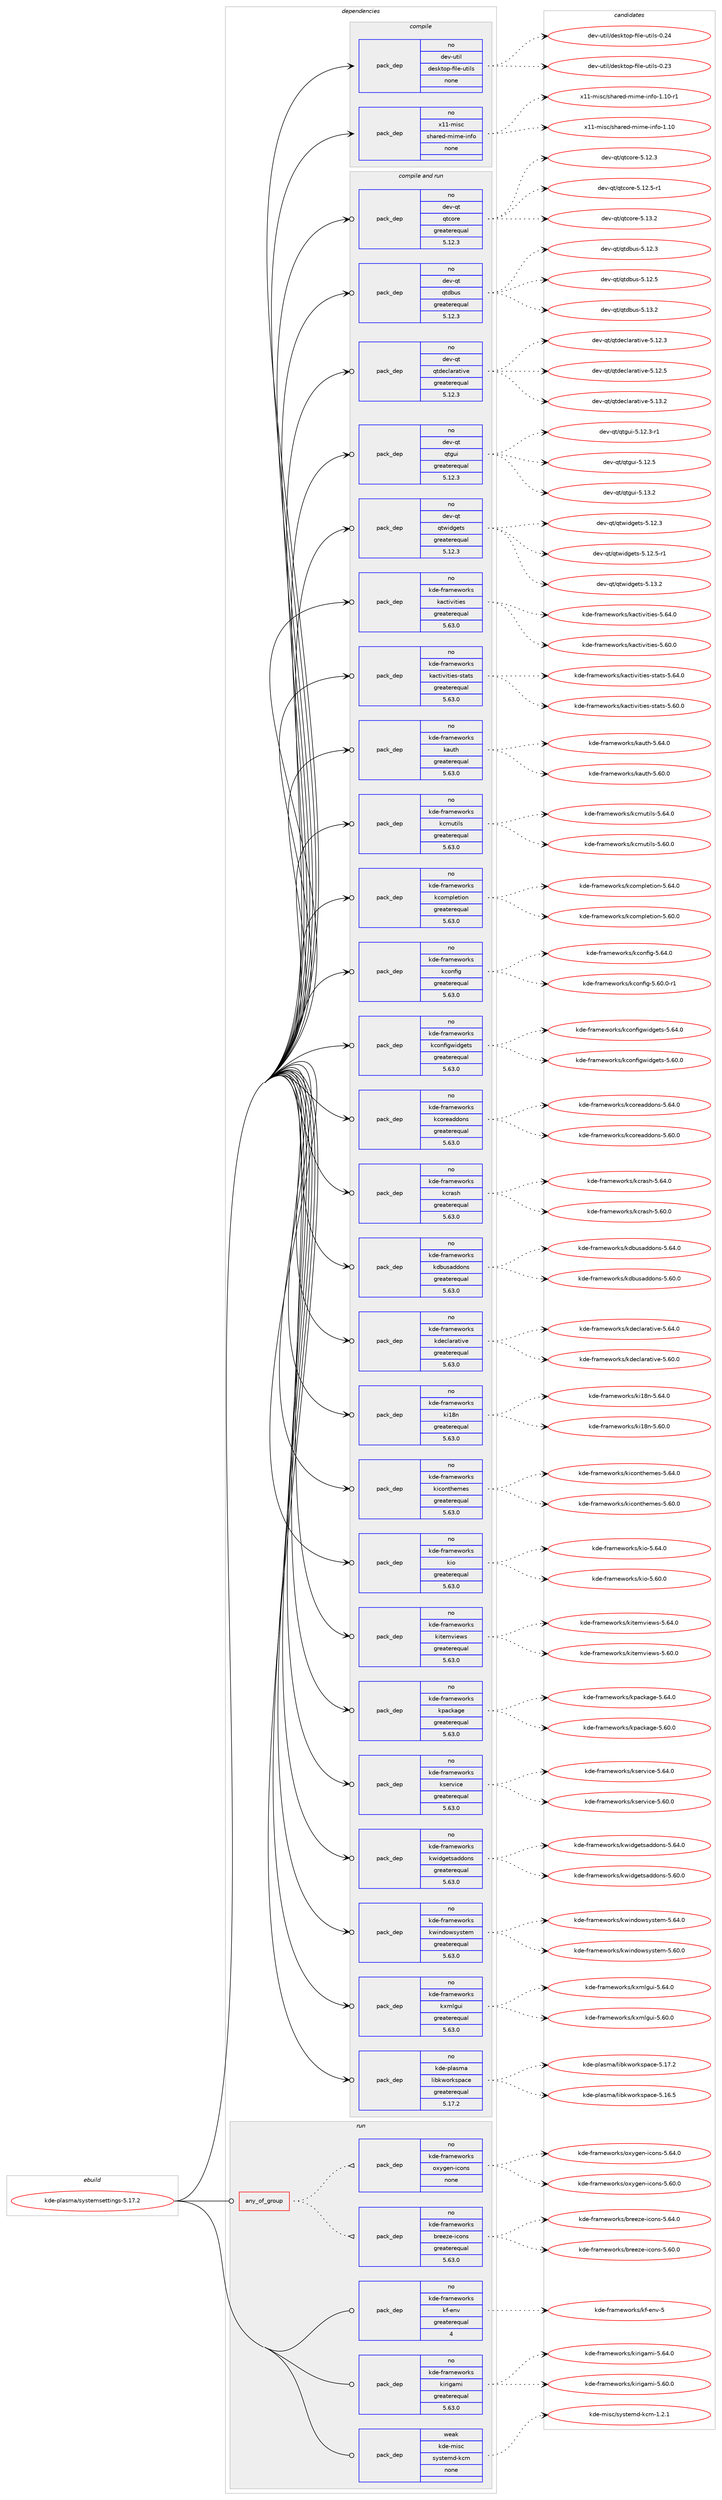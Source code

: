 digraph prolog {

# *************
# Graph options
# *************

newrank=true;
concentrate=true;
compound=true;
graph [rankdir=LR,fontname=Helvetica,fontsize=10,ranksep=1.5];#, ranksep=2.5, nodesep=0.2];
edge  [arrowhead=vee];
node  [fontname=Helvetica,fontsize=10];

# **********
# The ebuild
# **********

subgraph cluster_leftcol {
color=gray;
label=<<i>ebuild</i>>;
id [label="kde-plasma/systemsettings-5.17.2", color=red, width=4, href="../kde-plasma/systemsettings-5.17.2.svg"];
}

# ****************
# The dependencies
# ****************

subgraph cluster_midcol {
color=gray;
label=<<i>dependencies</i>>;
subgraph cluster_compile {
fillcolor="#eeeeee";
style=filled;
label=<<i>compile</i>>;
subgraph pack568694 {
dependency769652 [label=<<TABLE BORDER="0" CELLBORDER="1" CELLSPACING="0" CELLPADDING="4" WIDTH="220"><TR><TD ROWSPAN="6" CELLPADDING="30">pack_dep</TD></TR><TR><TD WIDTH="110">no</TD></TR><TR><TD>dev-util</TD></TR><TR><TD>desktop-file-utils</TD></TR><TR><TD>none</TD></TR><TR><TD></TD></TR></TABLE>>, shape=none, color=blue];
}
id:e -> dependency769652:w [weight=20,style="solid",arrowhead="vee"];
subgraph pack568695 {
dependency769653 [label=<<TABLE BORDER="0" CELLBORDER="1" CELLSPACING="0" CELLPADDING="4" WIDTH="220"><TR><TD ROWSPAN="6" CELLPADDING="30">pack_dep</TD></TR><TR><TD WIDTH="110">no</TD></TR><TR><TD>x11-misc</TD></TR><TR><TD>shared-mime-info</TD></TR><TR><TD>none</TD></TR><TR><TD></TD></TR></TABLE>>, shape=none, color=blue];
}
id:e -> dependency769653:w [weight=20,style="solid",arrowhead="vee"];
}
subgraph cluster_compileandrun {
fillcolor="#eeeeee";
style=filled;
label=<<i>compile and run</i>>;
subgraph pack568696 {
dependency769654 [label=<<TABLE BORDER="0" CELLBORDER="1" CELLSPACING="0" CELLPADDING="4" WIDTH="220"><TR><TD ROWSPAN="6" CELLPADDING="30">pack_dep</TD></TR><TR><TD WIDTH="110">no</TD></TR><TR><TD>dev-qt</TD></TR><TR><TD>qtcore</TD></TR><TR><TD>greaterequal</TD></TR><TR><TD>5.12.3</TD></TR></TABLE>>, shape=none, color=blue];
}
id:e -> dependency769654:w [weight=20,style="solid",arrowhead="odotvee"];
subgraph pack568697 {
dependency769655 [label=<<TABLE BORDER="0" CELLBORDER="1" CELLSPACING="0" CELLPADDING="4" WIDTH="220"><TR><TD ROWSPAN="6" CELLPADDING="30">pack_dep</TD></TR><TR><TD WIDTH="110">no</TD></TR><TR><TD>dev-qt</TD></TR><TR><TD>qtdbus</TD></TR><TR><TD>greaterequal</TD></TR><TR><TD>5.12.3</TD></TR></TABLE>>, shape=none, color=blue];
}
id:e -> dependency769655:w [weight=20,style="solid",arrowhead="odotvee"];
subgraph pack568698 {
dependency769656 [label=<<TABLE BORDER="0" CELLBORDER="1" CELLSPACING="0" CELLPADDING="4" WIDTH="220"><TR><TD ROWSPAN="6" CELLPADDING="30">pack_dep</TD></TR><TR><TD WIDTH="110">no</TD></TR><TR><TD>dev-qt</TD></TR><TR><TD>qtdeclarative</TD></TR><TR><TD>greaterequal</TD></TR><TR><TD>5.12.3</TD></TR></TABLE>>, shape=none, color=blue];
}
id:e -> dependency769656:w [weight=20,style="solid",arrowhead="odotvee"];
subgraph pack568699 {
dependency769657 [label=<<TABLE BORDER="0" CELLBORDER="1" CELLSPACING="0" CELLPADDING="4" WIDTH="220"><TR><TD ROWSPAN="6" CELLPADDING="30">pack_dep</TD></TR><TR><TD WIDTH="110">no</TD></TR><TR><TD>dev-qt</TD></TR><TR><TD>qtgui</TD></TR><TR><TD>greaterequal</TD></TR><TR><TD>5.12.3</TD></TR></TABLE>>, shape=none, color=blue];
}
id:e -> dependency769657:w [weight=20,style="solid",arrowhead="odotvee"];
subgraph pack568700 {
dependency769658 [label=<<TABLE BORDER="0" CELLBORDER="1" CELLSPACING="0" CELLPADDING="4" WIDTH="220"><TR><TD ROWSPAN="6" CELLPADDING="30">pack_dep</TD></TR><TR><TD WIDTH="110">no</TD></TR><TR><TD>dev-qt</TD></TR><TR><TD>qtwidgets</TD></TR><TR><TD>greaterequal</TD></TR><TR><TD>5.12.3</TD></TR></TABLE>>, shape=none, color=blue];
}
id:e -> dependency769658:w [weight=20,style="solid",arrowhead="odotvee"];
subgraph pack568701 {
dependency769659 [label=<<TABLE BORDER="0" CELLBORDER="1" CELLSPACING="0" CELLPADDING="4" WIDTH="220"><TR><TD ROWSPAN="6" CELLPADDING="30">pack_dep</TD></TR><TR><TD WIDTH="110">no</TD></TR><TR><TD>kde-frameworks</TD></TR><TR><TD>kactivities</TD></TR><TR><TD>greaterequal</TD></TR><TR><TD>5.63.0</TD></TR></TABLE>>, shape=none, color=blue];
}
id:e -> dependency769659:w [weight=20,style="solid",arrowhead="odotvee"];
subgraph pack568702 {
dependency769660 [label=<<TABLE BORDER="0" CELLBORDER="1" CELLSPACING="0" CELLPADDING="4" WIDTH="220"><TR><TD ROWSPAN="6" CELLPADDING="30">pack_dep</TD></TR><TR><TD WIDTH="110">no</TD></TR><TR><TD>kde-frameworks</TD></TR><TR><TD>kactivities-stats</TD></TR><TR><TD>greaterequal</TD></TR><TR><TD>5.63.0</TD></TR></TABLE>>, shape=none, color=blue];
}
id:e -> dependency769660:w [weight=20,style="solid",arrowhead="odotvee"];
subgraph pack568703 {
dependency769661 [label=<<TABLE BORDER="0" CELLBORDER="1" CELLSPACING="0" CELLPADDING="4" WIDTH="220"><TR><TD ROWSPAN="6" CELLPADDING="30">pack_dep</TD></TR><TR><TD WIDTH="110">no</TD></TR><TR><TD>kde-frameworks</TD></TR><TR><TD>kauth</TD></TR><TR><TD>greaterequal</TD></TR><TR><TD>5.63.0</TD></TR></TABLE>>, shape=none, color=blue];
}
id:e -> dependency769661:w [weight=20,style="solid",arrowhead="odotvee"];
subgraph pack568704 {
dependency769662 [label=<<TABLE BORDER="0" CELLBORDER="1" CELLSPACING="0" CELLPADDING="4" WIDTH="220"><TR><TD ROWSPAN="6" CELLPADDING="30">pack_dep</TD></TR><TR><TD WIDTH="110">no</TD></TR><TR><TD>kde-frameworks</TD></TR><TR><TD>kcmutils</TD></TR><TR><TD>greaterequal</TD></TR><TR><TD>5.63.0</TD></TR></TABLE>>, shape=none, color=blue];
}
id:e -> dependency769662:w [weight=20,style="solid",arrowhead="odotvee"];
subgraph pack568705 {
dependency769663 [label=<<TABLE BORDER="0" CELLBORDER="1" CELLSPACING="0" CELLPADDING="4" WIDTH="220"><TR><TD ROWSPAN="6" CELLPADDING="30">pack_dep</TD></TR><TR><TD WIDTH="110">no</TD></TR><TR><TD>kde-frameworks</TD></TR><TR><TD>kcompletion</TD></TR><TR><TD>greaterequal</TD></TR><TR><TD>5.63.0</TD></TR></TABLE>>, shape=none, color=blue];
}
id:e -> dependency769663:w [weight=20,style="solid",arrowhead="odotvee"];
subgraph pack568706 {
dependency769664 [label=<<TABLE BORDER="0" CELLBORDER="1" CELLSPACING="0" CELLPADDING="4" WIDTH="220"><TR><TD ROWSPAN="6" CELLPADDING="30">pack_dep</TD></TR><TR><TD WIDTH="110">no</TD></TR><TR><TD>kde-frameworks</TD></TR><TR><TD>kconfig</TD></TR><TR><TD>greaterequal</TD></TR><TR><TD>5.63.0</TD></TR></TABLE>>, shape=none, color=blue];
}
id:e -> dependency769664:w [weight=20,style="solid",arrowhead="odotvee"];
subgraph pack568707 {
dependency769665 [label=<<TABLE BORDER="0" CELLBORDER="1" CELLSPACING="0" CELLPADDING="4" WIDTH="220"><TR><TD ROWSPAN="6" CELLPADDING="30">pack_dep</TD></TR><TR><TD WIDTH="110">no</TD></TR><TR><TD>kde-frameworks</TD></TR><TR><TD>kconfigwidgets</TD></TR><TR><TD>greaterequal</TD></TR><TR><TD>5.63.0</TD></TR></TABLE>>, shape=none, color=blue];
}
id:e -> dependency769665:w [weight=20,style="solid",arrowhead="odotvee"];
subgraph pack568708 {
dependency769666 [label=<<TABLE BORDER="0" CELLBORDER="1" CELLSPACING="0" CELLPADDING="4" WIDTH="220"><TR><TD ROWSPAN="6" CELLPADDING="30">pack_dep</TD></TR><TR><TD WIDTH="110">no</TD></TR><TR><TD>kde-frameworks</TD></TR><TR><TD>kcoreaddons</TD></TR><TR><TD>greaterequal</TD></TR><TR><TD>5.63.0</TD></TR></TABLE>>, shape=none, color=blue];
}
id:e -> dependency769666:w [weight=20,style="solid",arrowhead="odotvee"];
subgraph pack568709 {
dependency769667 [label=<<TABLE BORDER="0" CELLBORDER="1" CELLSPACING="0" CELLPADDING="4" WIDTH="220"><TR><TD ROWSPAN="6" CELLPADDING="30">pack_dep</TD></TR><TR><TD WIDTH="110">no</TD></TR><TR><TD>kde-frameworks</TD></TR><TR><TD>kcrash</TD></TR><TR><TD>greaterequal</TD></TR><TR><TD>5.63.0</TD></TR></TABLE>>, shape=none, color=blue];
}
id:e -> dependency769667:w [weight=20,style="solid",arrowhead="odotvee"];
subgraph pack568710 {
dependency769668 [label=<<TABLE BORDER="0" CELLBORDER="1" CELLSPACING="0" CELLPADDING="4" WIDTH="220"><TR><TD ROWSPAN="6" CELLPADDING="30">pack_dep</TD></TR><TR><TD WIDTH="110">no</TD></TR><TR><TD>kde-frameworks</TD></TR><TR><TD>kdbusaddons</TD></TR><TR><TD>greaterequal</TD></TR><TR><TD>5.63.0</TD></TR></TABLE>>, shape=none, color=blue];
}
id:e -> dependency769668:w [weight=20,style="solid",arrowhead="odotvee"];
subgraph pack568711 {
dependency769669 [label=<<TABLE BORDER="0" CELLBORDER="1" CELLSPACING="0" CELLPADDING="4" WIDTH="220"><TR><TD ROWSPAN="6" CELLPADDING="30">pack_dep</TD></TR><TR><TD WIDTH="110">no</TD></TR><TR><TD>kde-frameworks</TD></TR><TR><TD>kdeclarative</TD></TR><TR><TD>greaterequal</TD></TR><TR><TD>5.63.0</TD></TR></TABLE>>, shape=none, color=blue];
}
id:e -> dependency769669:w [weight=20,style="solid",arrowhead="odotvee"];
subgraph pack568712 {
dependency769670 [label=<<TABLE BORDER="0" CELLBORDER="1" CELLSPACING="0" CELLPADDING="4" WIDTH="220"><TR><TD ROWSPAN="6" CELLPADDING="30">pack_dep</TD></TR><TR><TD WIDTH="110">no</TD></TR><TR><TD>kde-frameworks</TD></TR><TR><TD>ki18n</TD></TR><TR><TD>greaterequal</TD></TR><TR><TD>5.63.0</TD></TR></TABLE>>, shape=none, color=blue];
}
id:e -> dependency769670:w [weight=20,style="solid",arrowhead="odotvee"];
subgraph pack568713 {
dependency769671 [label=<<TABLE BORDER="0" CELLBORDER="1" CELLSPACING="0" CELLPADDING="4" WIDTH="220"><TR><TD ROWSPAN="6" CELLPADDING="30">pack_dep</TD></TR><TR><TD WIDTH="110">no</TD></TR><TR><TD>kde-frameworks</TD></TR><TR><TD>kiconthemes</TD></TR><TR><TD>greaterequal</TD></TR><TR><TD>5.63.0</TD></TR></TABLE>>, shape=none, color=blue];
}
id:e -> dependency769671:w [weight=20,style="solid",arrowhead="odotvee"];
subgraph pack568714 {
dependency769672 [label=<<TABLE BORDER="0" CELLBORDER="1" CELLSPACING="0" CELLPADDING="4" WIDTH="220"><TR><TD ROWSPAN="6" CELLPADDING="30">pack_dep</TD></TR><TR><TD WIDTH="110">no</TD></TR><TR><TD>kde-frameworks</TD></TR><TR><TD>kio</TD></TR><TR><TD>greaterequal</TD></TR><TR><TD>5.63.0</TD></TR></TABLE>>, shape=none, color=blue];
}
id:e -> dependency769672:w [weight=20,style="solid",arrowhead="odotvee"];
subgraph pack568715 {
dependency769673 [label=<<TABLE BORDER="0" CELLBORDER="1" CELLSPACING="0" CELLPADDING="4" WIDTH="220"><TR><TD ROWSPAN="6" CELLPADDING="30">pack_dep</TD></TR><TR><TD WIDTH="110">no</TD></TR><TR><TD>kde-frameworks</TD></TR><TR><TD>kitemviews</TD></TR><TR><TD>greaterequal</TD></TR><TR><TD>5.63.0</TD></TR></TABLE>>, shape=none, color=blue];
}
id:e -> dependency769673:w [weight=20,style="solid",arrowhead="odotvee"];
subgraph pack568716 {
dependency769674 [label=<<TABLE BORDER="0" CELLBORDER="1" CELLSPACING="0" CELLPADDING="4" WIDTH="220"><TR><TD ROWSPAN="6" CELLPADDING="30">pack_dep</TD></TR><TR><TD WIDTH="110">no</TD></TR><TR><TD>kde-frameworks</TD></TR><TR><TD>kpackage</TD></TR><TR><TD>greaterequal</TD></TR><TR><TD>5.63.0</TD></TR></TABLE>>, shape=none, color=blue];
}
id:e -> dependency769674:w [weight=20,style="solid",arrowhead="odotvee"];
subgraph pack568717 {
dependency769675 [label=<<TABLE BORDER="0" CELLBORDER="1" CELLSPACING="0" CELLPADDING="4" WIDTH="220"><TR><TD ROWSPAN="6" CELLPADDING="30">pack_dep</TD></TR><TR><TD WIDTH="110">no</TD></TR><TR><TD>kde-frameworks</TD></TR><TR><TD>kservice</TD></TR><TR><TD>greaterequal</TD></TR><TR><TD>5.63.0</TD></TR></TABLE>>, shape=none, color=blue];
}
id:e -> dependency769675:w [weight=20,style="solid",arrowhead="odotvee"];
subgraph pack568718 {
dependency769676 [label=<<TABLE BORDER="0" CELLBORDER="1" CELLSPACING="0" CELLPADDING="4" WIDTH="220"><TR><TD ROWSPAN="6" CELLPADDING="30">pack_dep</TD></TR><TR><TD WIDTH="110">no</TD></TR><TR><TD>kde-frameworks</TD></TR><TR><TD>kwidgetsaddons</TD></TR><TR><TD>greaterequal</TD></TR><TR><TD>5.63.0</TD></TR></TABLE>>, shape=none, color=blue];
}
id:e -> dependency769676:w [weight=20,style="solid",arrowhead="odotvee"];
subgraph pack568719 {
dependency769677 [label=<<TABLE BORDER="0" CELLBORDER="1" CELLSPACING="0" CELLPADDING="4" WIDTH="220"><TR><TD ROWSPAN="6" CELLPADDING="30">pack_dep</TD></TR><TR><TD WIDTH="110">no</TD></TR><TR><TD>kde-frameworks</TD></TR><TR><TD>kwindowsystem</TD></TR><TR><TD>greaterequal</TD></TR><TR><TD>5.63.0</TD></TR></TABLE>>, shape=none, color=blue];
}
id:e -> dependency769677:w [weight=20,style="solid",arrowhead="odotvee"];
subgraph pack568720 {
dependency769678 [label=<<TABLE BORDER="0" CELLBORDER="1" CELLSPACING="0" CELLPADDING="4" WIDTH="220"><TR><TD ROWSPAN="6" CELLPADDING="30">pack_dep</TD></TR><TR><TD WIDTH="110">no</TD></TR><TR><TD>kde-frameworks</TD></TR><TR><TD>kxmlgui</TD></TR><TR><TD>greaterequal</TD></TR><TR><TD>5.63.0</TD></TR></TABLE>>, shape=none, color=blue];
}
id:e -> dependency769678:w [weight=20,style="solid",arrowhead="odotvee"];
subgraph pack568721 {
dependency769679 [label=<<TABLE BORDER="0" CELLBORDER="1" CELLSPACING="0" CELLPADDING="4" WIDTH="220"><TR><TD ROWSPAN="6" CELLPADDING="30">pack_dep</TD></TR><TR><TD WIDTH="110">no</TD></TR><TR><TD>kde-plasma</TD></TR><TR><TD>libkworkspace</TD></TR><TR><TD>greaterequal</TD></TR><TR><TD>5.17.2</TD></TR></TABLE>>, shape=none, color=blue];
}
id:e -> dependency769679:w [weight=20,style="solid",arrowhead="odotvee"];
}
subgraph cluster_run {
fillcolor="#eeeeee";
style=filled;
label=<<i>run</i>>;
subgraph any12901 {
dependency769680 [label=<<TABLE BORDER="0" CELLBORDER="1" CELLSPACING="0" CELLPADDING="4"><TR><TD CELLPADDING="10">any_of_group</TD></TR></TABLE>>, shape=none, color=red];subgraph pack568722 {
dependency769681 [label=<<TABLE BORDER="0" CELLBORDER="1" CELLSPACING="0" CELLPADDING="4" WIDTH="220"><TR><TD ROWSPAN="6" CELLPADDING="30">pack_dep</TD></TR><TR><TD WIDTH="110">no</TD></TR><TR><TD>kde-frameworks</TD></TR><TR><TD>breeze-icons</TD></TR><TR><TD>greaterequal</TD></TR><TR><TD>5.63.0</TD></TR></TABLE>>, shape=none, color=blue];
}
dependency769680:e -> dependency769681:w [weight=20,style="dotted",arrowhead="oinv"];
subgraph pack568723 {
dependency769682 [label=<<TABLE BORDER="0" CELLBORDER="1" CELLSPACING="0" CELLPADDING="4" WIDTH="220"><TR><TD ROWSPAN="6" CELLPADDING="30">pack_dep</TD></TR><TR><TD WIDTH="110">no</TD></TR><TR><TD>kde-frameworks</TD></TR><TR><TD>oxygen-icons</TD></TR><TR><TD>none</TD></TR><TR><TD></TD></TR></TABLE>>, shape=none, color=blue];
}
dependency769680:e -> dependency769682:w [weight=20,style="dotted",arrowhead="oinv"];
}
id:e -> dependency769680:w [weight=20,style="solid",arrowhead="odot"];
subgraph pack568724 {
dependency769683 [label=<<TABLE BORDER="0" CELLBORDER="1" CELLSPACING="0" CELLPADDING="4" WIDTH="220"><TR><TD ROWSPAN="6" CELLPADDING="30">pack_dep</TD></TR><TR><TD WIDTH="110">no</TD></TR><TR><TD>kde-frameworks</TD></TR><TR><TD>kf-env</TD></TR><TR><TD>greaterequal</TD></TR><TR><TD>4</TD></TR></TABLE>>, shape=none, color=blue];
}
id:e -> dependency769683:w [weight=20,style="solid",arrowhead="odot"];
subgraph pack568725 {
dependency769684 [label=<<TABLE BORDER="0" CELLBORDER="1" CELLSPACING="0" CELLPADDING="4" WIDTH="220"><TR><TD ROWSPAN="6" CELLPADDING="30">pack_dep</TD></TR><TR><TD WIDTH="110">no</TD></TR><TR><TD>kde-frameworks</TD></TR><TR><TD>kirigami</TD></TR><TR><TD>greaterequal</TD></TR><TR><TD>5.63.0</TD></TR></TABLE>>, shape=none, color=blue];
}
id:e -> dependency769684:w [weight=20,style="solid",arrowhead="odot"];
subgraph pack568726 {
dependency769685 [label=<<TABLE BORDER="0" CELLBORDER="1" CELLSPACING="0" CELLPADDING="4" WIDTH="220"><TR><TD ROWSPAN="6" CELLPADDING="30">pack_dep</TD></TR><TR><TD WIDTH="110">weak</TD></TR><TR><TD>kde-misc</TD></TR><TR><TD>systemd-kcm</TD></TR><TR><TD>none</TD></TR><TR><TD></TD></TR></TABLE>>, shape=none, color=blue];
}
id:e -> dependency769685:w [weight=20,style="solid",arrowhead="odot"];
}
}

# **************
# The candidates
# **************

subgraph cluster_choices {
rank=same;
color=gray;
label=<<i>candidates</i>>;

subgraph choice568694 {
color=black;
nodesep=1;
choice100101118451171161051084710010111510711611111245102105108101451171161051081154548465051 [label="dev-util/desktop-file-utils-0.23", color=red, width=4,href="../dev-util/desktop-file-utils-0.23.svg"];
choice100101118451171161051084710010111510711611111245102105108101451171161051081154548465052 [label="dev-util/desktop-file-utils-0.24", color=red, width=4,href="../dev-util/desktop-file-utils-0.24.svg"];
dependency769652:e -> choice100101118451171161051084710010111510711611111245102105108101451171161051081154548465051:w [style=dotted,weight="100"];
dependency769652:e -> choice100101118451171161051084710010111510711611111245102105108101451171161051081154548465052:w [style=dotted,weight="100"];
}
subgraph choice568695 {
color=black;
nodesep=1;
choice12049494510910511599471151049711410110045109105109101451051101021114549464948 [label="x11-misc/shared-mime-info-1.10", color=red, width=4,href="../x11-misc/shared-mime-info-1.10.svg"];
choice120494945109105115994711510497114101100451091051091014510511010211145494649484511449 [label="x11-misc/shared-mime-info-1.10-r1", color=red, width=4,href="../x11-misc/shared-mime-info-1.10-r1.svg"];
dependency769653:e -> choice12049494510910511599471151049711410110045109105109101451051101021114549464948:w [style=dotted,weight="100"];
dependency769653:e -> choice120494945109105115994711510497114101100451091051091014510511010211145494649484511449:w [style=dotted,weight="100"];
}
subgraph choice568696 {
color=black;
nodesep=1;
choice10010111845113116471131169911111410145534649504651 [label="dev-qt/qtcore-5.12.3", color=red, width=4,href="../dev-qt/qtcore-5.12.3.svg"];
choice100101118451131164711311699111114101455346495046534511449 [label="dev-qt/qtcore-5.12.5-r1", color=red, width=4,href="../dev-qt/qtcore-5.12.5-r1.svg"];
choice10010111845113116471131169911111410145534649514650 [label="dev-qt/qtcore-5.13.2", color=red, width=4,href="../dev-qt/qtcore-5.13.2.svg"];
dependency769654:e -> choice10010111845113116471131169911111410145534649504651:w [style=dotted,weight="100"];
dependency769654:e -> choice100101118451131164711311699111114101455346495046534511449:w [style=dotted,weight="100"];
dependency769654:e -> choice10010111845113116471131169911111410145534649514650:w [style=dotted,weight="100"];
}
subgraph choice568697 {
color=black;
nodesep=1;
choice10010111845113116471131161009811711545534649504651 [label="dev-qt/qtdbus-5.12.3", color=red, width=4,href="../dev-qt/qtdbus-5.12.3.svg"];
choice10010111845113116471131161009811711545534649504653 [label="dev-qt/qtdbus-5.12.5", color=red, width=4,href="../dev-qt/qtdbus-5.12.5.svg"];
choice10010111845113116471131161009811711545534649514650 [label="dev-qt/qtdbus-5.13.2", color=red, width=4,href="../dev-qt/qtdbus-5.13.2.svg"];
dependency769655:e -> choice10010111845113116471131161009811711545534649504651:w [style=dotted,weight="100"];
dependency769655:e -> choice10010111845113116471131161009811711545534649504653:w [style=dotted,weight="100"];
dependency769655:e -> choice10010111845113116471131161009811711545534649514650:w [style=dotted,weight="100"];
}
subgraph choice568698 {
color=black;
nodesep=1;
choice100101118451131164711311610010199108971149711610511810145534649504651 [label="dev-qt/qtdeclarative-5.12.3", color=red, width=4,href="../dev-qt/qtdeclarative-5.12.3.svg"];
choice100101118451131164711311610010199108971149711610511810145534649504653 [label="dev-qt/qtdeclarative-5.12.5", color=red, width=4,href="../dev-qt/qtdeclarative-5.12.5.svg"];
choice100101118451131164711311610010199108971149711610511810145534649514650 [label="dev-qt/qtdeclarative-5.13.2", color=red, width=4,href="../dev-qt/qtdeclarative-5.13.2.svg"];
dependency769656:e -> choice100101118451131164711311610010199108971149711610511810145534649504651:w [style=dotted,weight="100"];
dependency769656:e -> choice100101118451131164711311610010199108971149711610511810145534649504653:w [style=dotted,weight="100"];
dependency769656:e -> choice100101118451131164711311610010199108971149711610511810145534649514650:w [style=dotted,weight="100"];
}
subgraph choice568699 {
color=black;
nodesep=1;
choice1001011184511311647113116103117105455346495046514511449 [label="dev-qt/qtgui-5.12.3-r1", color=red, width=4,href="../dev-qt/qtgui-5.12.3-r1.svg"];
choice100101118451131164711311610311710545534649504653 [label="dev-qt/qtgui-5.12.5", color=red, width=4,href="../dev-qt/qtgui-5.12.5.svg"];
choice100101118451131164711311610311710545534649514650 [label="dev-qt/qtgui-5.13.2", color=red, width=4,href="../dev-qt/qtgui-5.13.2.svg"];
dependency769657:e -> choice1001011184511311647113116103117105455346495046514511449:w [style=dotted,weight="100"];
dependency769657:e -> choice100101118451131164711311610311710545534649504653:w [style=dotted,weight="100"];
dependency769657:e -> choice100101118451131164711311610311710545534649514650:w [style=dotted,weight="100"];
}
subgraph choice568700 {
color=black;
nodesep=1;
choice100101118451131164711311611910510010310111611545534649504651 [label="dev-qt/qtwidgets-5.12.3", color=red, width=4,href="../dev-qt/qtwidgets-5.12.3.svg"];
choice1001011184511311647113116119105100103101116115455346495046534511449 [label="dev-qt/qtwidgets-5.12.5-r1", color=red, width=4,href="../dev-qt/qtwidgets-5.12.5-r1.svg"];
choice100101118451131164711311611910510010310111611545534649514650 [label="dev-qt/qtwidgets-5.13.2", color=red, width=4,href="../dev-qt/qtwidgets-5.13.2.svg"];
dependency769658:e -> choice100101118451131164711311611910510010310111611545534649504651:w [style=dotted,weight="100"];
dependency769658:e -> choice1001011184511311647113116119105100103101116115455346495046534511449:w [style=dotted,weight="100"];
dependency769658:e -> choice100101118451131164711311611910510010310111611545534649514650:w [style=dotted,weight="100"];
}
subgraph choice568701 {
color=black;
nodesep=1;
choice107100101451021149710910111911111410711547107979911610511810511610510111545534654484648 [label="kde-frameworks/kactivities-5.60.0", color=red, width=4,href="../kde-frameworks/kactivities-5.60.0.svg"];
choice107100101451021149710910111911111410711547107979911610511810511610510111545534654524648 [label="kde-frameworks/kactivities-5.64.0", color=red, width=4,href="../kde-frameworks/kactivities-5.64.0.svg"];
dependency769659:e -> choice107100101451021149710910111911111410711547107979911610511810511610510111545534654484648:w [style=dotted,weight="100"];
dependency769659:e -> choice107100101451021149710910111911111410711547107979911610511810511610510111545534654524648:w [style=dotted,weight="100"];
}
subgraph choice568702 {
color=black;
nodesep=1;
choice1071001014510211497109101119111114107115471079799116105118105116105101115451151169711611545534654484648 [label="kde-frameworks/kactivities-stats-5.60.0", color=red, width=4,href="../kde-frameworks/kactivities-stats-5.60.0.svg"];
choice1071001014510211497109101119111114107115471079799116105118105116105101115451151169711611545534654524648 [label="kde-frameworks/kactivities-stats-5.64.0", color=red, width=4,href="../kde-frameworks/kactivities-stats-5.64.0.svg"];
dependency769660:e -> choice1071001014510211497109101119111114107115471079799116105118105116105101115451151169711611545534654484648:w [style=dotted,weight="100"];
dependency769660:e -> choice1071001014510211497109101119111114107115471079799116105118105116105101115451151169711611545534654524648:w [style=dotted,weight="100"];
}
subgraph choice568703 {
color=black;
nodesep=1;
choice1071001014510211497109101119111114107115471079711711610445534654484648 [label="kde-frameworks/kauth-5.60.0", color=red, width=4,href="../kde-frameworks/kauth-5.60.0.svg"];
choice1071001014510211497109101119111114107115471079711711610445534654524648 [label="kde-frameworks/kauth-5.64.0", color=red, width=4,href="../kde-frameworks/kauth-5.64.0.svg"];
dependency769661:e -> choice1071001014510211497109101119111114107115471079711711610445534654484648:w [style=dotted,weight="100"];
dependency769661:e -> choice1071001014510211497109101119111114107115471079711711610445534654524648:w [style=dotted,weight="100"];
}
subgraph choice568704 {
color=black;
nodesep=1;
choice1071001014510211497109101119111114107115471079910911711610510811545534654484648 [label="kde-frameworks/kcmutils-5.60.0", color=red, width=4,href="../kde-frameworks/kcmutils-5.60.0.svg"];
choice1071001014510211497109101119111114107115471079910911711610510811545534654524648 [label="kde-frameworks/kcmutils-5.64.0", color=red, width=4,href="../kde-frameworks/kcmutils-5.64.0.svg"];
dependency769662:e -> choice1071001014510211497109101119111114107115471079910911711610510811545534654484648:w [style=dotted,weight="100"];
dependency769662:e -> choice1071001014510211497109101119111114107115471079910911711610510811545534654524648:w [style=dotted,weight="100"];
}
subgraph choice568705 {
color=black;
nodesep=1;
choice1071001014510211497109101119111114107115471079911110911210810111610511111045534654484648 [label="kde-frameworks/kcompletion-5.60.0", color=red, width=4,href="../kde-frameworks/kcompletion-5.60.0.svg"];
choice1071001014510211497109101119111114107115471079911110911210810111610511111045534654524648 [label="kde-frameworks/kcompletion-5.64.0", color=red, width=4,href="../kde-frameworks/kcompletion-5.64.0.svg"];
dependency769663:e -> choice1071001014510211497109101119111114107115471079911110911210810111610511111045534654484648:w [style=dotted,weight="100"];
dependency769663:e -> choice1071001014510211497109101119111114107115471079911110911210810111610511111045534654524648:w [style=dotted,weight="100"];
}
subgraph choice568706 {
color=black;
nodesep=1;
choice10710010145102114971091011191111141071154710799111110102105103455346544846484511449 [label="kde-frameworks/kconfig-5.60.0-r1", color=red, width=4,href="../kde-frameworks/kconfig-5.60.0-r1.svg"];
choice1071001014510211497109101119111114107115471079911111010210510345534654524648 [label="kde-frameworks/kconfig-5.64.0", color=red, width=4,href="../kde-frameworks/kconfig-5.64.0.svg"];
dependency769664:e -> choice10710010145102114971091011191111141071154710799111110102105103455346544846484511449:w [style=dotted,weight="100"];
dependency769664:e -> choice1071001014510211497109101119111114107115471079911111010210510345534654524648:w [style=dotted,weight="100"];
}
subgraph choice568707 {
color=black;
nodesep=1;
choice1071001014510211497109101119111114107115471079911111010210510311910510010310111611545534654484648 [label="kde-frameworks/kconfigwidgets-5.60.0", color=red, width=4,href="../kde-frameworks/kconfigwidgets-5.60.0.svg"];
choice1071001014510211497109101119111114107115471079911111010210510311910510010310111611545534654524648 [label="kde-frameworks/kconfigwidgets-5.64.0", color=red, width=4,href="../kde-frameworks/kconfigwidgets-5.64.0.svg"];
dependency769665:e -> choice1071001014510211497109101119111114107115471079911111010210510311910510010310111611545534654484648:w [style=dotted,weight="100"];
dependency769665:e -> choice1071001014510211497109101119111114107115471079911111010210510311910510010310111611545534654524648:w [style=dotted,weight="100"];
}
subgraph choice568708 {
color=black;
nodesep=1;
choice107100101451021149710910111911111410711547107991111141019710010011111011545534654484648 [label="kde-frameworks/kcoreaddons-5.60.0", color=red, width=4,href="../kde-frameworks/kcoreaddons-5.60.0.svg"];
choice107100101451021149710910111911111410711547107991111141019710010011111011545534654524648 [label="kde-frameworks/kcoreaddons-5.64.0", color=red, width=4,href="../kde-frameworks/kcoreaddons-5.64.0.svg"];
dependency769666:e -> choice107100101451021149710910111911111410711547107991111141019710010011111011545534654484648:w [style=dotted,weight="100"];
dependency769666:e -> choice107100101451021149710910111911111410711547107991111141019710010011111011545534654524648:w [style=dotted,weight="100"];
}
subgraph choice568709 {
color=black;
nodesep=1;
choice107100101451021149710910111911111410711547107991149711510445534654484648 [label="kde-frameworks/kcrash-5.60.0", color=red, width=4,href="../kde-frameworks/kcrash-5.60.0.svg"];
choice107100101451021149710910111911111410711547107991149711510445534654524648 [label="kde-frameworks/kcrash-5.64.0", color=red, width=4,href="../kde-frameworks/kcrash-5.64.0.svg"];
dependency769667:e -> choice107100101451021149710910111911111410711547107991149711510445534654484648:w [style=dotted,weight="100"];
dependency769667:e -> choice107100101451021149710910111911111410711547107991149711510445534654524648:w [style=dotted,weight="100"];
}
subgraph choice568710 {
color=black;
nodesep=1;
choice107100101451021149710910111911111410711547107100981171159710010011111011545534654484648 [label="kde-frameworks/kdbusaddons-5.60.0", color=red, width=4,href="../kde-frameworks/kdbusaddons-5.60.0.svg"];
choice107100101451021149710910111911111410711547107100981171159710010011111011545534654524648 [label="kde-frameworks/kdbusaddons-5.64.0", color=red, width=4,href="../kde-frameworks/kdbusaddons-5.64.0.svg"];
dependency769668:e -> choice107100101451021149710910111911111410711547107100981171159710010011111011545534654484648:w [style=dotted,weight="100"];
dependency769668:e -> choice107100101451021149710910111911111410711547107100981171159710010011111011545534654524648:w [style=dotted,weight="100"];
}
subgraph choice568711 {
color=black;
nodesep=1;
choice10710010145102114971091011191111141071154710710010199108971149711610511810145534654484648 [label="kde-frameworks/kdeclarative-5.60.0", color=red, width=4,href="../kde-frameworks/kdeclarative-5.60.0.svg"];
choice10710010145102114971091011191111141071154710710010199108971149711610511810145534654524648 [label="kde-frameworks/kdeclarative-5.64.0", color=red, width=4,href="../kde-frameworks/kdeclarative-5.64.0.svg"];
dependency769669:e -> choice10710010145102114971091011191111141071154710710010199108971149711610511810145534654484648:w [style=dotted,weight="100"];
dependency769669:e -> choice10710010145102114971091011191111141071154710710010199108971149711610511810145534654524648:w [style=dotted,weight="100"];
}
subgraph choice568712 {
color=black;
nodesep=1;
choice107100101451021149710910111911111410711547107105495611045534654484648 [label="kde-frameworks/ki18n-5.60.0", color=red, width=4,href="../kde-frameworks/ki18n-5.60.0.svg"];
choice107100101451021149710910111911111410711547107105495611045534654524648 [label="kde-frameworks/ki18n-5.64.0", color=red, width=4,href="../kde-frameworks/ki18n-5.64.0.svg"];
dependency769670:e -> choice107100101451021149710910111911111410711547107105495611045534654484648:w [style=dotted,weight="100"];
dependency769670:e -> choice107100101451021149710910111911111410711547107105495611045534654524648:w [style=dotted,weight="100"];
}
subgraph choice568713 {
color=black;
nodesep=1;
choice1071001014510211497109101119111114107115471071059911111011610410110910111545534654484648 [label="kde-frameworks/kiconthemes-5.60.0", color=red, width=4,href="../kde-frameworks/kiconthemes-5.60.0.svg"];
choice1071001014510211497109101119111114107115471071059911111011610410110910111545534654524648 [label="kde-frameworks/kiconthemes-5.64.0", color=red, width=4,href="../kde-frameworks/kiconthemes-5.64.0.svg"];
dependency769671:e -> choice1071001014510211497109101119111114107115471071059911111011610410110910111545534654484648:w [style=dotted,weight="100"];
dependency769671:e -> choice1071001014510211497109101119111114107115471071059911111011610410110910111545534654524648:w [style=dotted,weight="100"];
}
subgraph choice568714 {
color=black;
nodesep=1;
choice10710010145102114971091011191111141071154710710511145534654484648 [label="kde-frameworks/kio-5.60.0", color=red, width=4,href="../kde-frameworks/kio-5.60.0.svg"];
choice10710010145102114971091011191111141071154710710511145534654524648 [label="kde-frameworks/kio-5.64.0", color=red, width=4,href="../kde-frameworks/kio-5.64.0.svg"];
dependency769672:e -> choice10710010145102114971091011191111141071154710710511145534654484648:w [style=dotted,weight="100"];
dependency769672:e -> choice10710010145102114971091011191111141071154710710511145534654524648:w [style=dotted,weight="100"];
}
subgraph choice568715 {
color=black;
nodesep=1;
choice10710010145102114971091011191111141071154710710511610110911810510111911545534654484648 [label="kde-frameworks/kitemviews-5.60.0", color=red, width=4,href="../kde-frameworks/kitemviews-5.60.0.svg"];
choice10710010145102114971091011191111141071154710710511610110911810510111911545534654524648 [label="kde-frameworks/kitemviews-5.64.0", color=red, width=4,href="../kde-frameworks/kitemviews-5.64.0.svg"];
dependency769673:e -> choice10710010145102114971091011191111141071154710710511610110911810510111911545534654484648:w [style=dotted,weight="100"];
dependency769673:e -> choice10710010145102114971091011191111141071154710710511610110911810510111911545534654524648:w [style=dotted,weight="100"];
}
subgraph choice568716 {
color=black;
nodesep=1;
choice10710010145102114971091011191111141071154710711297991079710310145534654484648 [label="kde-frameworks/kpackage-5.60.0", color=red, width=4,href="../kde-frameworks/kpackage-5.60.0.svg"];
choice10710010145102114971091011191111141071154710711297991079710310145534654524648 [label="kde-frameworks/kpackage-5.64.0", color=red, width=4,href="../kde-frameworks/kpackage-5.64.0.svg"];
dependency769674:e -> choice10710010145102114971091011191111141071154710711297991079710310145534654484648:w [style=dotted,weight="100"];
dependency769674:e -> choice10710010145102114971091011191111141071154710711297991079710310145534654524648:w [style=dotted,weight="100"];
}
subgraph choice568717 {
color=black;
nodesep=1;
choice1071001014510211497109101119111114107115471071151011141181059910145534654484648 [label="kde-frameworks/kservice-5.60.0", color=red, width=4,href="../kde-frameworks/kservice-5.60.0.svg"];
choice1071001014510211497109101119111114107115471071151011141181059910145534654524648 [label="kde-frameworks/kservice-5.64.0", color=red, width=4,href="../kde-frameworks/kservice-5.64.0.svg"];
dependency769675:e -> choice1071001014510211497109101119111114107115471071151011141181059910145534654484648:w [style=dotted,weight="100"];
dependency769675:e -> choice1071001014510211497109101119111114107115471071151011141181059910145534654524648:w [style=dotted,weight="100"];
}
subgraph choice568718 {
color=black;
nodesep=1;
choice1071001014510211497109101119111114107115471071191051001031011161159710010011111011545534654484648 [label="kde-frameworks/kwidgetsaddons-5.60.0", color=red, width=4,href="../kde-frameworks/kwidgetsaddons-5.60.0.svg"];
choice1071001014510211497109101119111114107115471071191051001031011161159710010011111011545534654524648 [label="kde-frameworks/kwidgetsaddons-5.64.0", color=red, width=4,href="../kde-frameworks/kwidgetsaddons-5.64.0.svg"];
dependency769676:e -> choice1071001014510211497109101119111114107115471071191051001031011161159710010011111011545534654484648:w [style=dotted,weight="100"];
dependency769676:e -> choice1071001014510211497109101119111114107115471071191051001031011161159710010011111011545534654524648:w [style=dotted,weight="100"];
}
subgraph choice568719 {
color=black;
nodesep=1;
choice10710010145102114971091011191111141071154710711910511010011111911512111511610110945534654484648 [label="kde-frameworks/kwindowsystem-5.60.0", color=red, width=4,href="../kde-frameworks/kwindowsystem-5.60.0.svg"];
choice10710010145102114971091011191111141071154710711910511010011111911512111511610110945534654524648 [label="kde-frameworks/kwindowsystem-5.64.0", color=red, width=4,href="../kde-frameworks/kwindowsystem-5.64.0.svg"];
dependency769677:e -> choice10710010145102114971091011191111141071154710711910511010011111911512111511610110945534654484648:w [style=dotted,weight="100"];
dependency769677:e -> choice10710010145102114971091011191111141071154710711910511010011111911512111511610110945534654524648:w [style=dotted,weight="100"];
}
subgraph choice568720 {
color=black;
nodesep=1;
choice10710010145102114971091011191111141071154710712010910810311710545534654484648 [label="kde-frameworks/kxmlgui-5.60.0", color=red, width=4,href="../kde-frameworks/kxmlgui-5.60.0.svg"];
choice10710010145102114971091011191111141071154710712010910810311710545534654524648 [label="kde-frameworks/kxmlgui-5.64.0", color=red, width=4,href="../kde-frameworks/kxmlgui-5.64.0.svg"];
dependency769678:e -> choice10710010145102114971091011191111141071154710712010910810311710545534654484648:w [style=dotted,weight="100"];
dependency769678:e -> choice10710010145102114971091011191111141071154710712010910810311710545534654524648:w [style=dotted,weight="100"];
}
subgraph choice568721 {
color=black;
nodesep=1;
choice1071001014511210897115109974710810598107119111114107115112979910145534649544653 [label="kde-plasma/libkworkspace-5.16.5", color=red, width=4,href="../kde-plasma/libkworkspace-5.16.5.svg"];
choice1071001014511210897115109974710810598107119111114107115112979910145534649554650 [label="kde-plasma/libkworkspace-5.17.2", color=red, width=4,href="../kde-plasma/libkworkspace-5.17.2.svg"];
dependency769679:e -> choice1071001014511210897115109974710810598107119111114107115112979910145534649544653:w [style=dotted,weight="100"];
dependency769679:e -> choice1071001014511210897115109974710810598107119111114107115112979910145534649554650:w [style=dotted,weight="100"];
}
subgraph choice568722 {
color=black;
nodesep=1;
choice10710010145102114971091011191111141071154798114101101122101451059911111011545534654484648 [label="kde-frameworks/breeze-icons-5.60.0", color=red, width=4,href="../kde-frameworks/breeze-icons-5.60.0.svg"];
choice10710010145102114971091011191111141071154798114101101122101451059911111011545534654524648 [label="kde-frameworks/breeze-icons-5.64.0", color=red, width=4,href="../kde-frameworks/breeze-icons-5.64.0.svg"];
dependency769681:e -> choice10710010145102114971091011191111141071154798114101101122101451059911111011545534654484648:w [style=dotted,weight="100"];
dependency769681:e -> choice10710010145102114971091011191111141071154798114101101122101451059911111011545534654524648:w [style=dotted,weight="100"];
}
subgraph choice568723 {
color=black;
nodesep=1;
choice107100101451021149710910111911111410711547111120121103101110451059911111011545534654484648 [label="kde-frameworks/oxygen-icons-5.60.0", color=red, width=4,href="../kde-frameworks/oxygen-icons-5.60.0.svg"];
choice107100101451021149710910111911111410711547111120121103101110451059911111011545534654524648 [label="kde-frameworks/oxygen-icons-5.64.0", color=red, width=4,href="../kde-frameworks/oxygen-icons-5.64.0.svg"];
dependency769682:e -> choice107100101451021149710910111911111410711547111120121103101110451059911111011545534654484648:w [style=dotted,weight="100"];
dependency769682:e -> choice107100101451021149710910111911111410711547111120121103101110451059911111011545534654524648:w [style=dotted,weight="100"];
}
subgraph choice568724 {
color=black;
nodesep=1;
choice107100101451021149710910111911111410711547107102451011101184553 [label="kde-frameworks/kf-env-5", color=red, width=4,href="../kde-frameworks/kf-env-5.svg"];
dependency769683:e -> choice107100101451021149710910111911111410711547107102451011101184553:w [style=dotted,weight="100"];
}
subgraph choice568725 {
color=black;
nodesep=1;
choice1071001014510211497109101119111114107115471071051141051039710910545534654484648 [label="kde-frameworks/kirigami-5.60.0", color=red, width=4,href="../kde-frameworks/kirigami-5.60.0.svg"];
choice1071001014510211497109101119111114107115471071051141051039710910545534654524648 [label="kde-frameworks/kirigami-5.64.0", color=red, width=4,href="../kde-frameworks/kirigami-5.64.0.svg"];
dependency769684:e -> choice1071001014510211497109101119111114107115471071051141051039710910545534654484648:w [style=dotted,weight="100"];
dependency769684:e -> choice1071001014510211497109101119111114107115471071051141051039710910545534654524648:w [style=dotted,weight="100"];
}
subgraph choice568726 {
color=black;
nodesep=1;
choice1071001014510910511599471151211151161011091004510799109454946504649 [label="kde-misc/systemd-kcm-1.2.1", color=red, width=4,href="../kde-misc/systemd-kcm-1.2.1.svg"];
dependency769685:e -> choice1071001014510910511599471151211151161011091004510799109454946504649:w [style=dotted,weight="100"];
}
}

}
